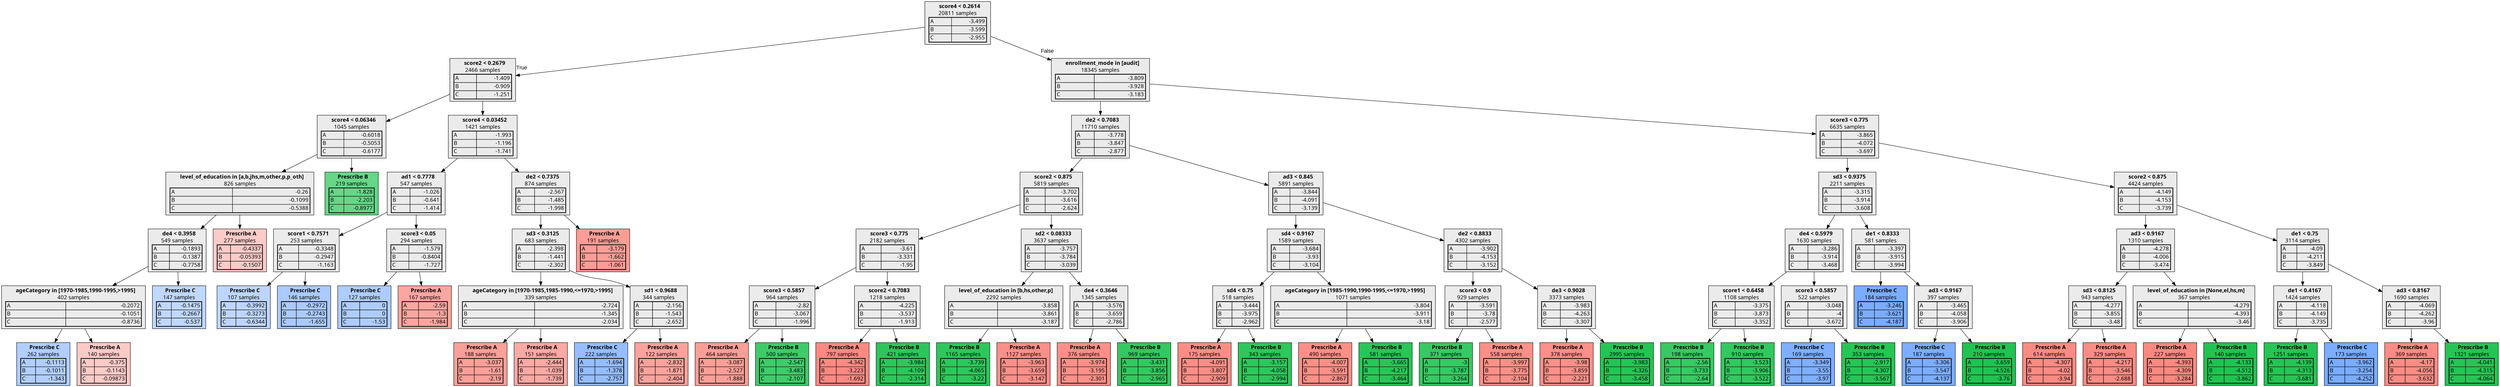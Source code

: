 digraph {
    1 [label=<  <TABLE BORDER="0" CELLPADDING="0">
      <TR>
    <TD>
      <B> score4 &lt; 0.2614</B>
    </TD>
  </TR>

    <TR>
      <TD>20811 samples</TD>
    </TR>
    <TR>
  <TD>
    <TABLE CELLSPACING="0">
      
        <TR >
    <TD ALIGN="LEFT">A</TD>
    <TD ALIGN="RIGHT">-3.499</TD>
  </TR>
  <TR class="highlighted">
    <TD ALIGN="LEFT">B</TD>
    <TD ALIGN="RIGHT">-3.599</TD>
  </TR>
  <TR >
    <TD ALIGN="LEFT">C</TD>
    <TD ALIGN="RIGHT">-2.955</TD>
  </TR>

    </TABLE>
  </TD>
</TR>

  </TABLE>
>,fillcolor="#EBEBEB",shape=box,fontname="bold arial",style="filled"];
    1 -> 2 [labeldistance=2.5, labelangle=45, headlabel="True",fontname="arial"];
    1 -> 29 [labeldistance=2.5, labelangle=-45, headlabel="False",fontname="arial"];
    2 [label=<  <TABLE BORDER="0" CELLPADDING="0">
      <TR>
    <TD>
      <B> score2 &lt; 0.2679</B>
    </TD>
  </TR>

    <TR>
      <TD>2466 samples</TD>
    </TR>
    <TR>
  <TD>
    <TABLE CELLSPACING="0">
      
        <TR class="highlighted">
    <TD ALIGN="LEFT">A</TD>
    <TD ALIGN="RIGHT">-1.409</TD>
  </TR>
  <TR >
    <TD ALIGN="LEFT">B</TD>
    <TD ALIGN="RIGHT">-0.909</TD>
  </TR>
  <TR >
    <TD ALIGN="LEFT">C</TD>
    <TD ALIGN="RIGHT">-1.251</TD>
  </TR>

    </TABLE>
  </TD>
</TR>

  </TABLE>
>,fillcolor="#EBEBEB",shape=box,fontname="bold arial",style="filled"];
    2 -> 3;
    2 -> 12;
    3 [label=<  <TABLE BORDER="0" CELLPADDING="0">
      <TR>
    <TD>
      <B> score4 &lt; 0.06346</B>
    </TD>
  </TR>

    <TR>
      <TD>1045 samples</TD>
    </TR>
    <TR>
  <TD>
    <TABLE CELLSPACING="0">
      
        <TR >
    <TD ALIGN="LEFT">A</TD>
    <TD ALIGN="RIGHT">-0.6018</TD>
  </TR>
  <TR >
    <TD ALIGN="LEFT">B</TD>
    <TD ALIGN="RIGHT">-0.5053</TD>
  </TR>
  <TR class="highlighted">
    <TD ALIGN="LEFT">C</TD>
    <TD ALIGN="RIGHT">-0.6177</TD>
  </TR>

    </TABLE>
  </TD>
</TR>

  </TABLE>
>,fillcolor="#EBEBEB",shape=box,fontname="bold arial",style="filled"];
    3 -> 4;
    3 -> 11;
    4 [label=<  <TABLE BORDER="0" CELLPADDING="0">
      <TR>
    <TD>
      <B> level_of_education in [a,b,jhs,m,other,p,p_oth]</B>
    </TD>
  </TR>

    <TR>
      <TD>826 samples</TD>
    </TR>
    <TR>
  <TD>
    <TABLE CELLSPACING="0">
      
        <TR >
    <TD ALIGN="LEFT">A</TD>
    <TD ALIGN="RIGHT">-0.26</TD>
  </TR>
  <TR >
    <TD ALIGN="LEFT">B</TD>
    <TD ALIGN="RIGHT">-0.1099</TD>
  </TR>
  <TR class="highlighted">
    <TD ALIGN="LEFT">C</TD>
    <TD ALIGN="RIGHT">-0.5388</TD>
  </TR>

    </TABLE>
  </TD>
</TR>

  </TABLE>
>,fillcolor="#EBEBEB",shape=box,fontname="bold arial",style="filled"];
    4 -> 5;
    4 -> 10;
    5 [label=<  <TABLE BORDER="0" CELLPADDING="0">
      <TR>
    <TD>
      <B> de4 &lt; 0.3958</B>
    </TD>
  </TR>

    <TR>
      <TD>549 samples</TD>
    </TR>
    <TR>
  <TD>
    <TABLE CELLSPACING="0">
      
        <TR >
    <TD ALIGN="LEFT">A</TD>
    <TD ALIGN="RIGHT">-0.1893</TD>
  </TR>
  <TR >
    <TD ALIGN="LEFT">B</TD>
    <TD ALIGN="RIGHT">-0.1387</TD>
  </TR>
  <TR class="highlighted">
    <TD ALIGN="LEFT">C</TD>
    <TD ALIGN="RIGHT">-0.7758</TD>
  </TR>

    </TABLE>
  </TD>
</TR>

  </TABLE>
>,fillcolor="#EBEBEB",shape=box,fontname="bold arial",style="filled"];
    5 -> 6;
    5 -> 9;
    6 [label=<  <TABLE BORDER="0" CELLPADDING="0">
      <TR>
    <TD>
      <B> ageCategory in [1970-1985,1990-1995,&gt;1995]</B>
    </TD>
  </TR>

    <TR>
      <TD>402 samples</TD>
    </TR>
    <TR>
  <TD>
    <TABLE CELLSPACING="0">
      
        <TR >
    <TD ALIGN="LEFT">A</TD>
    <TD ALIGN="RIGHT">-0.2072</TD>
  </TR>
  <TR >
    <TD ALIGN="LEFT">B</TD>
    <TD ALIGN="RIGHT">-0.1051</TD>
  </TR>
  <TR class="highlighted">
    <TD ALIGN="LEFT">C</TD>
    <TD ALIGN="RIGHT">-0.8736</TD>
  </TR>

    </TABLE>
  </TD>
</TR>

  </TABLE>
>,fillcolor="#EBEBEB",shape=box,fontname="bold arial",style="filled"];
    6 -> 7;
    6 -> 8;
    7 [label=<  <TABLE BORDER="0" CELLPADDING="0">
      <TR>
    <TD>
      <B>Prescribe C</B>
    </TD>
  </TR>

    <TR>
      <TD>262 samples</TD>
    </TR>
    <TR>
  <TD>
    <TABLE CELLSPACING="0">
      
        <TR >
    <TD ALIGN="LEFT">A</TD>
    <TD ALIGN="RIGHT">-0.1113</TD>
  </TR>
  <TR >
    <TD ALIGN="LEFT">B</TD>
    <TD ALIGN="RIGHT">-0.1011</TD>
  </TR>
  <TR class="highlighted">
    <TD ALIGN="LEFT">C</TD>
    <TD ALIGN="RIGHT">-1.343</TD>
  </TR>

    </TABLE>
  </TD>
</TR>

  </TABLE>
>,fillcolor="#619CFF7d",shape=box,fontname="bold arial",style="filled",color=black];
    8 [label=<  <TABLE BORDER="0" CELLPADDING="0">
      <TR>
    <TD>
      <B>Prescribe A</B>
    </TD>
  </TR>

    <TR>
      <TD>140 samples</TD>
    </TR>
    <TR>
  <TD>
    <TABLE CELLSPACING="0">
      
        <TR class="highlighted">
    <TD ALIGN="LEFT">A</TD>
    <TD ALIGN="RIGHT">-0.375</TD>
  </TR>
  <TR >
    <TD ALIGN="LEFT">B</TD>
    <TD ALIGN="RIGHT">-0.1143</TD>
  </TR>
  <TR >
    <TD ALIGN="LEFT">C</TD>
    <TD ALIGN="RIGHT">-0.09873</TD>
  </TR>

    </TABLE>
  </TD>
</TR>

  </TABLE>
>,fillcolor="#F8766D60",shape=box,fontname="bold arial",style="filled",color=black];
    9 [label=<  <TABLE BORDER="0" CELLPADDING="0">
      <TR>
    <TD>
      <B>Prescribe C</B>
    </TD>
  </TR>

    <TR>
      <TD>147 samples</TD>
    </TR>
    <TR>
  <TD>
    <TABLE CELLSPACING="0">
      
        <TR >
    <TD ALIGN="LEFT">A</TD>
    <TD ALIGN="RIGHT">-0.1475</TD>
  </TR>
  <TR >
    <TD ALIGN="LEFT">B</TD>
    <TD ALIGN="RIGHT">-0.2667</TD>
  </TR>
  <TR class="highlighted">
    <TD ALIGN="LEFT">C</TD>
    <TD ALIGN="RIGHT">-0.537</TD>
  </TR>

    </TABLE>
  </TD>
</TR>

  </TABLE>
>,fillcolor="#619CFF65",shape=box,fontname="bold arial",style="filled",color=black];
    10 [label=<  <TABLE BORDER="0" CELLPADDING="0">
      <TR>
    <TD>
      <B>Prescribe A</B>
    </TD>
  </TR>

    <TR>
      <TD>277 samples</TD>
    </TR>
    <TR>
  <TD>
    <TABLE CELLSPACING="0">
      
        <TR class="highlighted">
    <TD ALIGN="LEFT">A</TD>
    <TD ALIGN="RIGHT">-0.4337</TD>
  </TR>
  <TR >
    <TD ALIGN="LEFT">B</TD>
    <TD ALIGN="RIGHT">-0.05393</TD>
  </TR>
  <TR >
    <TD ALIGN="LEFT">C</TD>
    <TD ALIGN="RIGHT">-0.1507</TD>
  </TR>

    </TABLE>
  </TD>
</TR>

  </TABLE>
>,fillcolor="#F8766D61",shape=box,fontname="bold arial",style="filled",color=black];
    11 [label=<  <TABLE BORDER="0" CELLPADDING="0">
      <TR>
    <TD>
      <B>Prescribe B</B>
    </TD>
  </TR>

    <TR>
      <TD>219 samples</TD>
    </TR>
    <TR>
  <TD>
    <TABLE CELLSPACING="0">
      
        <TR >
    <TD ALIGN="LEFT">A</TD>
    <TD ALIGN="RIGHT">-1.828</TD>
  </TR>
  <TR class="highlighted">
    <TD ALIGN="LEFT">B</TD>
    <TD ALIGN="RIGHT">-2.203</TD>
  </TR>
  <TR >
    <TD ALIGN="LEFT">C</TD>
    <TD ALIGN="RIGHT">-0.8977</TD>
  </TR>

    </TABLE>
  </TD>
</TR>

  </TABLE>
>,fillcolor="#00BA3898",shape=box,fontname="bold arial",style="filled",color=black];
    12 [label=<  <TABLE BORDER="0" CELLPADDING="0">
      <TR>
    <TD>
      <B> score4 &lt; 0.03452</B>
    </TD>
  </TR>

    <TR>
      <TD>1421 samples</TD>
    </TR>
    <TR>
  <TD>
    <TABLE CELLSPACING="0">
      
        <TR class="highlighted">
    <TD ALIGN="LEFT">A</TD>
    <TD ALIGN="RIGHT">-1.993</TD>
  </TR>
  <TR >
    <TD ALIGN="LEFT">B</TD>
    <TD ALIGN="RIGHT">-1.196</TD>
  </TR>
  <TR >
    <TD ALIGN="LEFT">C</TD>
    <TD ALIGN="RIGHT">-1.741</TD>
  </TR>

    </TABLE>
  </TD>
</TR>

  </TABLE>
>,fillcolor="#EBEBEB",shape=box,fontname="bold arial",style="filled"];
    12 -> 13;
    12 -> 20;
    13 [label=<  <TABLE BORDER="0" CELLPADDING="0">
      <TR>
    <TD>
      <B> ad1 &lt; 0.7778</B>
    </TD>
  </TR>

    <TR>
      <TD>547 samples</TD>
    </TR>
    <TR>
  <TD>
    <TABLE CELLSPACING="0">
      
        <TR >
    <TD ALIGN="LEFT">A</TD>
    <TD ALIGN="RIGHT">-1.026</TD>
  </TR>
  <TR >
    <TD ALIGN="LEFT">B</TD>
    <TD ALIGN="RIGHT">-0.641</TD>
  </TR>
  <TR class="highlighted">
    <TD ALIGN="LEFT">C</TD>
    <TD ALIGN="RIGHT">-1.414</TD>
  </TR>

    </TABLE>
  </TD>
</TR>

  </TABLE>
>,fillcolor="#EBEBEB",shape=box,fontname="bold arial",style="filled"];
    13 -> 14;
    13 -> 17;
    14 [label=<  <TABLE BORDER="0" CELLPADDING="0">
      <TR>
    <TD>
      <B> score1 &lt; 0.7571</B>
    </TD>
  </TR>

    <TR>
      <TD>253 samples</TD>
    </TR>
    <TR>
  <TD>
    <TABLE CELLSPACING="0">
      
        <TR >
    <TD ALIGN="LEFT">A</TD>
    <TD ALIGN="RIGHT">-0.3348</TD>
  </TR>
  <TR >
    <TD ALIGN="LEFT">B</TD>
    <TD ALIGN="RIGHT">-0.2947</TD>
  </TR>
  <TR class="highlighted">
    <TD ALIGN="LEFT">C</TD>
    <TD ALIGN="RIGHT">-1.163</TD>
  </TR>

    </TABLE>
  </TD>
</TR>

  </TABLE>
>,fillcolor="#EBEBEB",shape=box,fontname="bold arial",style="filled"];
    14 -> 15;
    14 -> 16;
    15 [label=<  <TABLE BORDER="0" CELLPADDING="0">
      <TR>
    <TD>
      <B>Prescribe C</B>
    </TD>
  </TR>

    <TR>
      <TD>107 samples</TD>
    </TR>
    <TR>
  <TD>
    <TABLE CELLSPACING="0">
      
        <TR >
    <TD ALIGN="LEFT">A</TD>
    <TD ALIGN="RIGHT">-0.3992</TD>
  </TR>
  <TR >
    <TD ALIGN="LEFT">B</TD>
    <TD ALIGN="RIGHT">-0.3273</TD>
  </TR>
  <TR class="highlighted">
    <TD ALIGN="LEFT">C</TD>
    <TD ALIGN="RIGHT">-0.6344</TD>
  </TR>

    </TABLE>
  </TD>
</TR>

  </TABLE>
>,fillcolor="#619CFF68",shape=box,fontname="bold arial",style="filled",color=black];
    16 [label=<  <TABLE BORDER="0" CELLPADDING="0">
      <TR>
    <TD>
      <B>Prescribe C</B>
    </TD>
  </TR>

    <TR>
      <TD>146 samples</TD>
    </TR>
    <TR>
  <TD>
    <TABLE CELLSPACING="0">
      
        <TR >
    <TD ALIGN="LEFT">A</TD>
    <TD ALIGN="RIGHT">-0.2972</TD>
  </TR>
  <TR >
    <TD ALIGN="LEFT">B</TD>
    <TD ALIGN="RIGHT">-0.2743</TD>
  </TR>
  <TR class="highlighted">
    <TD ALIGN="LEFT">C</TD>
    <TD ALIGN="RIGHT">-1.655</TD>
  </TR>

    </TABLE>
  </TD>
</TR>

  </TABLE>
>,fillcolor="#619CFF87",shape=box,fontname="bold arial",style="filled",color=black];
    17 [label=<  <TABLE BORDER="0" CELLPADDING="0">
      <TR>
    <TD>
      <B> score3 &lt; 0.05</B>
    </TD>
  </TR>

    <TR>
      <TD>294 samples</TD>
    </TR>
    <TR>
  <TD>
    <TABLE CELLSPACING="0">
      
        <TR >
    <TD ALIGN="LEFT">A</TD>
    <TD ALIGN="RIGHT">-1.579</TD>
  </TR>
  <TR >
    <TD ALIGN="LEFT">B</TD>
    <TD ALIGN="RIGHT">-0.8404</TD>
  </TR>
  <TR class="highlighted">
    <TD ALIGN="LEFT">C</TD>
    <TD ALIGN="RIGHT">-1.727</TD>
  </TR>

    </TABLE>
  </TD>
</TR>

  </TABLE>
>,fillcolor="#EBEBEB",shape=box,fontname="bold arial",style="filled"];
    17 -> 18;
    17 -> 19;
    18 [label=<  <TABLE BORDER="0" CELLPADDING="0">
      <TR>
    <TD>
      <B>Prescribe C</B>
    </TD>
  </TR>

    <TR>
      <TD>127 samples</TD>
    </TR>
    <TR>
  <TD>
    <TABLE CELLSPACING="0">
      
        <TR >
    <TD ALIGN="LEFT">A</TD>
    <TD ALIGN="RIGHT">0</TD>
  </TR>
  <TR >
    <TD ALIGN="LEFT">B</TD>
    <TD ALIGN="RIGHT">0</TD>
  </TR>
  <TR class="highlighted">
    <TD ALIGN="LEFT">C</TD>
    <TD ALIGN="RIGHT">-1.53</TD>
  </TR>

    </TABLE>
  </TD>
</TR>

  </TABLE>
>,fillcolor="#619CFF83",shape=box,fontname="bold arial",style="filled",color=black];
    19 [label=<  <TABLE BORDER="0" CELLPADDING="0">
      <TR>
    <TD>
      <B>Prescribe A</B>
    </TD>
  </TR>

    <TR>
      <TD>167 samples</TD>
    </TR>
    <TR>
  <TD>
    <TABLE CELLSPACING="0">
      
        <TR class="highlighted">
    <TD ALIGN="LEFT">A</TD>
    <TD ALIGN="RIGHT">-2.59</TD>
  </TR>
  <TR >
    <TD ALIGN="LEFT">B</TD>
    <TD ALIGN="RIGHT">-1.3</TD>
  </TR>
  <TR >
    <TD ALIGN="LEFT">C</TD>
    <TD ALIGN="RIGHT">-1.984</TD>
  </TR>

    </TABLE>
  </TD>
</TR>

  </TABLE>
>,fillcolor="#F8766Da4",shape=box,fontname="bold arial",style="filled",color=black];
    20 [label=<  <TABLE BORDER="0" CELLPADDING="0">
      <TR>
    <TD>
      <B> de2 &lt; 0.7375</B>
    </TD>
  </TR>

    <TR>
      <TD>874 samples</TD>
    </TR>
    <TR>
  <TD>
    <TABLE CELLSPACING="0">
      
        <TR class="highlighted">
    <TD ALIGN="LEFT">A</TD>
    <TD ALIGN="RIGHT">-2.567</TD>
  </TR>
  <TR >
    <TD ALIGN="LEFT">B</TD>
    <TD ALIGN="RIGHT">-1.485</TD>
  </TR>
  <TR >
    <TD ALIGN="LEFT">C</TD>
    <TD ALIGN="RIGHT">-1.998</TD>
  </TR>

    </TABLE>
  </TD>
</TR>

  </TABLE>
>,fillcolor="#EBEBEB",shape=box,fontname="bold arial",style="filled"];
    20 -> 21;
    20 -> 28;
    21 [label=<  <TABLE BORDER="0" CELLPADDING="0">
      <TR>
    <TD>
      <B> sd3 &lt; 0.3125</B>
    </TD>
  </TR>

    <TR>
      <TD>683 samples</TD>
    </TR>
    <TR>
  <TD>
    <TABLE CELLSPACING="0">
      
        <TR class="highlighted">
    <TD ALIGN="LEFT">A</TD>
    <TD ALIGN="RIGHT">-2.398</TD>
  </TR>
  <TR >
    <TD ALIGN="LEFT">B</TD>
    <TD ALIGN="RIGHT">-1.441</TD>
  </TR>
  <TR >
    <TD ALIGN="LEFT">C</TD>
    <TD ALIGN="RIGHT">-2.302</TD>
  </TR>

    </TABLE>
  </TD>
</TR>

  </TABLE>
>,fillcolor="#EBEBEB",shape=box,fontname="bold arial",style="filled"];
    21 -> 22;
    21 -> 25;
    22 [label=<  <TABLE BORDER="0" CELLPADDING="0">
      <TR>
    <TD>
      <B> ageCategory in [1970-1985,1985-1990,&lt;=1970,&gt;1995]</B>
    </TD>
  </TR>

    <TR>
      <TD>339 samples</TD>
    </TR>
    <TR>
  <TD>
    <TABLE CELLSPACING="0">
      
        <TR class="highlighted">
    <TD ALIGN="LEFT">A</TD>
    <TD ALIGN="RIGHT">-2.724</TD>
  </TR>
  <TR >
    <TD ALIGN="LEFT">B</TD>
    <TD ALIGN="RIGHT">-1.345</TD>
  </TR>
  <TR >
    <TD ALIGN="LEFT">C</TD>
    <TD ALIGN="RIGHT">-2.034</TD>
  </TR>

    </TABLE>
  </TD>
</TR>

  </TABLE>
>,fillcolor="#EBEBEB",shape=box,fontname="bold arial",style="filled"];
    22 -> 23;
    22 -> 24;
    23 [label=<  <TABLE BORDER="0" CELLPADDING="0">
      <TR>
    <TD>
      <B>Prescribe A</B>
    </TD>
  </TR>

    <TR>
      <TD>188 samples</TD>
    </TR>
    <TR>
  <TD>
    <TABLE CELLSPACING="0">
      
        <TR class="highlighted">
    <TD ALIGN="LEFT">A</TD>
    <TD ALIGN="RIGHT">-3.037</TD>
  </TR>
  <TR >
    <TD ALIGN="LEFT">B</TD>
    <TD ALIGN="RIGHT">-1.61</TD>
  </TR>
  <TR >
    <TD ALIGN="LEFT">C</TD>
    <TD ALIGN="RIGHT">-2.19</TD>
  </TR>

    </TABLE>
  </TD>
</TR>

  </TABLE>
>,fillcolor="#F8766Db1",shape=box,fontname="bold arial",style="filled",color=black];
    24 [label=<  <TABLE BORDER="0" CELLPADDING="0">
      <TR>
    <TD>
      <B>Prescribe A</B>
    </TD>
  </TR>

    <TR>
      <TD>151 samples</TD>
    </TR>
    <TR>
  <TD>
    <TABLE CELLSPACING="0">
      
        <TR class="highlighted">
    <TD ALIGN="LEFT">A</TD>
    <TD ALIGN="RIGHT">-2.444</TD>
  </TR>
  <TR >
    <TD ALIGN="LEFT">B</TD>
    <TD ALIGN="RIGHT">-1.039</TD>
  </TR>
  <TR >
    <TD ALIGN="LEFT">C</TD>
    <TD ALIGN="RIGHT">-1.739</TD>
  </TR>

    </TABLE>
  </TD>
</TR>

  </TABLE>
>,fillcolor="#F8766D9f",shape=box,fontname="bold arial",style="filled",color=black];
    25 [label=<  <TABLE BORDER="0" CELLPADDING="0">
      <TR>
    <TD>
      <B> sd1 &lt; 0.9688</B>
    </TD>
  </TR>

    <TR>
      <TD>344 samples</TD>
    </TR>
    <TR>
  <TD>
    <TABLE CELLSPACING="0">
      
        <TR >
    <TD ALIGN="LEFT">A</TD>
    <TD ALIGN="RIGHT">-2.156</TD>
  </TR>
  <TR >
    <TD ALIGN="LEFT">B</TD>
    <TD ALIGN="RIGHT">-1.543</TD>
  </TR>
  <TR class="highlighted">
    <TD ALIGN="LEFT">C</TD>
    <TD ALIGN="RIGHT">-2.652</TD>
  </TR>

    </TABLE>
  </TD>
</TR>

  </TABLE>
>,fillcolor="#EBEBEB",shape=box,fontname="bold arial",style="filled"];
    25 -> 26;
    25 -> 27;
    26 [label=<  <TABLE BORDER="0" CELLPADDING="0">
      <TR>
    <TD>
      <B>Prescribe C</B>
    </TD>
  </TR>

    <TR>
      <TD>222 samples</TD>
    </TR>
    <TR>
  <TD>
    <TABLE CELLSPACING="0">
      
        <TR >
    <TD ALIGN="LEFT">A</TD>
    <TD ALIGN="RIGHT">-1.694</TD>
  </TR>
  <TR >
    <TD ALIGN="LEFT">B</TD>
    <TD ALIGN="RIGHT">-1.378</TD>
  </TR>
  <TR class="highlighted">
    <TD ALIGN="LEFT">C</TD>
    <TD ALIGN="RIGHT">-2.757</TD>
  </TR>

    </TABLE>
  </TD>
</TR>

  </TABLE>
>,fillcolor="#619CFFa9",shape=box,fontname="bold arial",style="filled",color=black];
    27 [label=<  <TABLE BORDER="0" CELLPADDING="0">
      <TR>
    <TD>
      <B>Prescribe A</B>
    </TD>
  </TR>

    <TR>
      <TD>122 samples</TD>
    </TR>
    <TR>
  <TD>
    <TABLE CELLSPACING="0">
      
        <TR class="highlighted">
    <TD ALIGN="LEFT">A</TD>
    <TD ALIGN="RIGHT">-2.832</TD>
  </TR>
  <TR >
    <TD ALIGN="LEFT">B</TD>
    <TD ALIGN="RIGHT">-1.871</TD>
  </TR>
  <TR >
    <TD ALIGN="LEFT">C</TD>
    <TD ALIGN="RIGHT">-2.404</TD>
  </TR>

    </TABLE>
  </TD>
</TR>

  </TABLE>
>,fillcolor="#F8766Dab",shape=box,fontname="bold arial",style="filled",color=black];
    28 [label=<  <TABLE BORDER="0" CELLPADDING="0">
      <TR>
    <TD>
      <B>Prescribe A</B>
    </TD>
  </TR>

    <TR>
      <TD>191 samples</TD>
    </TR>
    <TR>
  <TD>
    <TABLE CELLSPACING="0">
      
        <TR class="highlighted">
    <TD ALIGN="LEFT">A</TD>
    <TD ALIGN="RIGHT">-3.179</TD>
  </TR>
  <TR >
    <TD ALIGN="LEFT">B</TD>
    <TD ALIGN="RIGHT">-1.662</TD>
  </TR>
  <TR >
    <TD ALIGN="LEFT">C</TD>
    <TD ALIGN="RIGHT">-1.061</TD>
  </TR>

    </TABLE>
  </TD>
</TR>

  </TABLE>
>,fillcolor="#F8766Db6",shape=box,fontname="bold arial",style="filled",color=black];
    29 [label=<  <TABLE BORDER="0" CELLPADDING="0">
      <TR>
    <TD>
      <B> enrollment_mode in [audit]</B>
    </TD>
  </TR>

    <TR>
      <TD>18345 samples</TD>
    </TR>
    <TR>
  <TD>
    <TABLE CELLSPACING="0">
      
        <TR >
    <TD ALIGN="LEFT">A</TD>
    <TD ALIGN="RIGHT">-3.809</TD>
  </TR>
  <TR class="highlighted">
    <TD ALIGN="LEFT">B</TD>
    <TD ALIGN="RIGHT">-3.928</TD>
  </TR>
  <TR >
    <TD ALIGN="LEFT">C</TD>
    <TD ALIGN="RIGHT">-3.183</TD>
  </TR>

    </TABLE>
  </TD>
</TR>

  </TABLE>
>,fillcolor="#EBEBEB",shape=box,fontname="bold arial",style="filled"];
    29 -> 30;
    29 -> 61;
    30 [label=<  <TABLE BORDER="0" CELLPADDING="0">
      <TR>
    <TD>
      <B> de2 &lt; 0.7083</B>
    </TD>
  </TR>

    <TR>
      <TD>11710 samples</TD>
    </TR>
    <TR>
  <TD>
    <TABLE CELLSPACING="0">
      
        <TR >
    <TD ALIGN="LEFT">A</TD>
    <TD ALIGN="RIGHT">-3.778</TD>
  </TR>
  <TR class="highlighted">
    <TD ALIGN="LEFT">B</TD>
    <TD ALIGN="RIGHT">-3.847</TD>
  </TR>
  <TR >
    <TD ALIGN="LEFT">C</TD>
    <TD ALIGN="RIGHT">-2.877</TD>
  </TR>

    </TABLE>
  </TD>
</TR>

  </TABLE>
>,fillcolor="#EBEBEB",shape=box,fontname="bold arial",style="filled"];
    30 -> 31;
    30 -> 46;
    31 [label=<  <TABLE BORDER="0" CELLPADDING="0">
      <TR>
    <TD>
      <B> score2 &lt; 0.875</B>
    </TD>
  </TR>

    <TR>
      <TD>5819 samples</TD>
    </TR>
    <TR>
  <TD>
    <TABLE CELLSPACING="0">
      
        <TR class="highlighted">
    <TD ALIGN="LEFT">A</TD>
    <TD ALIGN="RIGHT">-3.702</TD>
  </TR>
  <TR >
    <TD ALIGN="LEFT">B</TD>
    <TD ALIGN="RIGHT">-3.616</TD>
  </TR>
  <TR >
    <TD ALIGN="LEFT">C</TD>
    <TD ALIGN="RIGHT">-2.624</TD>
  </TR>

    </TABLE>
  </TD>
</TR>

  </TABLE>
>,fillcolor="#EBEBEB",shape=box,fontname="bold arial",style="filled"];
    31 -> 32;
    31 -> 39;
    32 [label=<  <TABLE BORDER="0" CELLPADDING="0">
      <TR>
    <TD>
      <B> score3 &lt; 0.775</B>
    </TD>
  </TR>

    <TR>
      <TD>2182 samples</TD>
    </TR>
    <TR>
  <TD>
    <TABLE CELLSPACING="0">
      
        <TR class="highlighted">
    <TD ALIGN="LEFT">A</TD>
    <TD ALIGN="RIGHT">-3.61</TD>
  </TR>
  <TR >
    <TD ALIGN="LEFT">B</TD>
    <TD ALIGN="RIGHT">-3.331</TD>
  </TR>
  <TR >
    <TD ALIGN="LEFT">C</TD>
    <TD ALIGN="RIGHT">-1.95</TD>
  </TR>

    </TABLE>
  </TD>
</TR>

  </TABLE>
>,fillcolor="#EBEBEB",shape=box,fontname="bold arial",style="filled"];
    32 -> 33;
    32 -> 36;
    33 [label=<  <TABLE BORDER="0" CELLPADDING="0">
      <TR>
    <TD>
      <B> score3 &lt; 0.5857</B>
    </TD>
  </TR>

    <TR>
      <TD>964 samples</TD>
    </TR>
    <TR>
  <TD>
    <TABLE CELLSPACING="0">
      
        <TR >
    <TD ALIGN="LEFT">A</TD>
    <TD ALIGN="RIGHT">-2.82</TD>
  </TR>
  <TR class="highlighted">
    <TD ALIGN="LEFT">B</TD>
    <TD ALIGN="RIGHT">-3.067</TD>
  </TR>
  <TR >
    <TD ALIGN="LEFT">C</TD>
    <TD ALIGN="RIGHT">-1.996</TD>
  </TR>

    </TABLE>
  </TD>
</TR>

  </TABLE>
>,fillcolor="#EBEBEB",shape=box,fontname="bold arial",style="filled"];
    33 -> 34;
    33 -> 35;
    34 [label=<  <TABLE BORDER="0" CELLPADDING="0">
      <TR>
    <TD>
      <B>Prescribe A</B>
    </TD>
  </TR>

    <TR>
      <TD>464 samples</TD>
    </TR>
    <TR>
  <TD>
    <TABLE CELLSPACING="0">
      
        <TR class="highlighted">
    <TD ALIGN="LEFT">A</TD>
    <TD ALIGN="RIGHT">-3.087</TD>
  </TR>
  <TR >
    <TD ALIGN="LEFT">B</TD>
    <TD ALIGN="RIGHT">-2.527</TD>
  </TR>
  <TR >
    <TD ALIGN="LEFT">C</TD>
    <TD ALIGN="RIGHT">-1.888</TD>
  </TR>

    </TABLE>
  </TD>
</TR>

  </TABLE>
>,fillcolor="#F8766Db3",shape=box,fontname="bold arial",style="filled",color=black];
    35 [label=<  <TABLE BORDER="0" CELLPADDING="0">
      <TR>
    <TD>
      <B>Prescribe B</B>
    </TD>
  </TR>

    <TR>
      <TD>500 samples</TD>
    </TR>
    <TR>
  <TD>
    <TABLE CELLSPACING="0">
      
        <TR >
    <TD ALIGN="LEFT">A</TD>
    <TD ALIGN="RIGHT">-2.547</TD>
  </TR>
  <TR class="highlighted">
    <TD ALIGN="LEFT">B</TD>
    <TD ALIGN="RIGHT">-3.483</TD>
  </TR>
  <TR >
    <TD ALIGN="LEFT">C</TD>
    <TD ALIGN="RIGHT">-2.107</TD>
  </TR>

    </TABLE>
  </TD>
</TR>

  </TABLE>
>,fillcolor="#00BA38bf",shape=box,fontname="bold arial",style="filled",color=black];
    36 [label=<  <TABLE BORDER="0" CELLPADDING="0">
      <TR>
    <TD>
      <B> score2 &lt; 0.7083</B>
    </TD>
  </TR>

    <TR>
      <TD>1218 samples</TD>
    </TR>
    <TR>
  <TD>
    <TABLE CELLSPACING="0">
      
        <TR class="highlighted">
    <TD ALIGN="LEFT">A</TD>
    <TD ALIGN="RIGHT">-4.225</TD>
  </TR>
  <TR >
    <TD ALIGN="LEFT">B</TD>
    <TD ALIGN="RIGHT">-3.537</TD>
  </TR>
  <TR >
    <TD ALIGN="LEFT">C</TD>
    <TD ALIGN="RIGHT">-1.913</TD>
  </TR>

    </TABLE>
  </TD>
</TR>

  </TABLE>
>,fillcolor="#EBEBEB",shape=box,fontname="bold arial",style="filled"];
    36 -> 37;
    36 -> 38;
    37 [label=<  <TABLE BORDER="0" CELLPADDING="0">
      <TR>
    <TD>
      <B>Prescribe A</B>
    </TD>
  </TR>

    <TR>
      <TD>797 samples</TD>
    </TR>
    <TR>
  <TD>
    <TABLE CELLSPACING="0">
      
        <TR class="highlighted">
    <TD ALIGN="LEFT">A</TD>
    <TD ALIGN="RIGHT">-4.342</TD>
  </TR>
  <TR >
    <TD ALIGN="LEFT">B</TD>
    <TD ALIGN="RIGHT">-3.223</TD>
  </TR>
  <TR >
    <TD ALIGN="LEFT">C</TD>
    <TD ALIGN="RIGHT">-1.692</TD>
  </TR>

    </TABLE>
  </TD>
</TR>

  </TABLE>
>,fillcolor="#F8766Dd9",shape=box,fontname="bold arial",style="filled",color=black];
    38 [label=<  <TABLE BORDER="0" CELLPADDING="0">
      <TR>
    <TD>
      <B>Prescribe B</B>
    </TD>
  </TR>

    <TR>
      <TD>421 samples</TD>
    </TR>
    <TR>
  <TD>
    <TABLE CELLSPACING="0">
      
        <TR >
    <TD ALIGN="LEFT">A</TD>
    <TD ALIGN="RIGHT">-3.984</TD>
  </TR>
  <TR class="highlighted">
    <TD ALIGN="LEFT">B</TD>
    <TD ALIGN="RIGHT">-4.109</TD>
  </TR>
  <TR >
    <TD ALIGN="LEFT">C</TD>
    <TD ALIGN="RIGHT">-2.314</TD>
  </TR>

    </TABLE>
  </TD>
</TR>

  </TABLE>
>,fillcolor="#00BA38d2",shape=box,fontname="bold arial",style="filled",color=black];
    39 [label=<  <TABLE BORDER="0" CELLPADDING="0">
      <TR>
    <TD>
      <B> sd2 &lt; 0.08333</B>
    </TD>
  </TR>

    <TR>
      <TD>3637 samples</TD>
    </TR>
    <TR>
  <TD>
    <TABLE CELLSPACING="0">
      
        <TR >
    <TD ALIGN="LEFT">A</TD>
    <TD ALIGN="RIGHT">-3.757</TD>
  </TR>
  <TR class="highlighted">
    <TD ALIGN="LEFT">B</TD>
    <TD ALIGN="RIGHT">-3.784</TD>
  </TR>
  <TR >
    <TD ALIGN="LEFT">C</TD>
    <TD ALIGN="RIGHT">-3.039</TD>
  </TR>

    </TABLE>
  </TD>
</TR>

  </TABLE>
>,fillcolor="#EBEBEB",shape=box,fontname="bold arial",style="filled"];
    39 -> 40;
    39 -> 43;
    40 [label=<  <TABLE BORDER="0" CELLPADDING="0">
      <TR>
    <TD>
      <B> level_of_education in [b,hs,other,p]</B>
    </TD>
  </TR>

    <TR>
      <TD>2292 samples</TD>
    </TR>
    <TR>
  <TD>
    <TABLE CELLSPACING="0">
      
        <TR >
    <TD ALIGN="LEFT">A</TD>
    <TD ALIGN="RIGHT">-3.858</TD>
  </TR>
  <TR class="highlighted">
    <TD ALIGN="LEFT">B</TD>
    <TD ALIGN="RIGHT">-3.861</TD>
  </TR>
  <TR >
    <TD ALIGN="LEFT">C</TD>
    <TD ALIGN="RIGHT">-3.187</TD>
  </TR>

    </TABLE>
  </TD>
</TR>

  </TABLE>
>,fillcolor="#EBEBEB",shape=box,fontname="bold arial",style="filled"];
    40 -> 41;
    40 -> 42;
    41 [label=<  <TABLE BORDER="0" CELLPADDING="0">
      <TR>
    <TD>
      <B>Prescribe B</B>
    </TD>
  </TR>

    <TR>
      <TD>1165 samples</TD>
    </TR>
    <TR>
  <TD>
    <TABLE CELLSPACING="0">
      
        <TR >
    <TD ALIGN="LEFT">A</TD>
    <TD ALIGN="RIGHT">-3.739</TD>
  </TR>
  <TR class="highlighted">
    <TD ALIGN="LEFT">B</TD>
    <TD ALIGN="RIGHT">-4.065</TD>
  </TR>
  <TR >
    <TD ALIGN="LEFT">C</TD>
    <TD ALIGN="RIGHT">-3.22</TD>
  </TR>

    </TABLE>
  </TD>
</TR>

  </TABLE>
>,fillcolor="#00BA38d1",shape=box,fontname="bold arial",style="filled",color=black];
    42 [label=<  <TABLE BORDER="0" CELLPADDING="0">
      <TR>
    <TD>
      <B>Prescribe A</B>
    </TD>
  </TR>

    <TR>
      <TD>1127 samples</TD>
    </TR>
    <TR>
  <TD>
    <TABLE CELLSPACING="0">
      
        <TR class="highlighted">
    <TD ALIGN="LEFT">A</TD>
    <TD ALIGN="RIGHT">-3.963</TD>
  </TR>
  <TR >
    <TD ALIGN="LEFT">B</TD>
    <TD ALIGN="RIGHT">-3.659</TD>
  </TR>
  <TR >
    <TD ALIGN="LEFT">C</TD>
    <TD ALIGN="RIGHT">-3.147</TD>
  </TR>

    </TABLE>
  </TD>
</TR>

  </TABLE>
>,fillcolor="#F8766Dce",shape=box,fontname="bold arial",style="filled",color=black];
    43 [label=<  <TABLE BORDER="0" CELLPADDING="0">
      <TR>
    <TD>
      <B> de4 &lt; 0.3646</B>
    </TD>
  </TR>

    <TR>
      <TD>1345 samples</TD>
    </TR>
    <TR>
  <TD>
    <TABLE CELLSPACING="0">
      
        <TR >
    <TD ALIGN="LEFT">A</TD>
    <TD ALIGN="RIGHT">-3.576</TD>
  </TR>
  <TR class="highlighted">
    <TD ALIGN="LEFT">B</TD>
    <TD ALIGN="RIGHT">-3.659</TD>
  </TR>
  <TR >
    <TD ALIGN="LEFT">C</TD>
    <TD ALIGN="RIGHT">-2.786</TD>
  </TR>

    </TABLE>
  </TD>
</TR>

  </TABLE>
>,fillcolor="#EBEBEB",shape=box,fontname="bold arial",style="filled"];
    43 -> 44;
    43 -> 45;
    44 [label=<  <TABLE BORDER="0" CELLPADDING="0">
      <TR>
    <TD>
      <B>Prescribe A</B>
    </TD>
  </TR>

    <TR>
      <TD>376 samples</TD>
    </TR>
    <TR>
  <TD>
    <TABLE CELLSPACING="0">
      
        <TR class="highlighted">
    <TD ALIGN="LEFT">A</TD>
    <TD ALIGN="RIGHT">-3.974</TD>
  </TR>
  <TR >
    <TD ALIGN="LEFT">B</TD>
    <TD ALIGN="RIGHT">-3.195</TD>
  </TR>
  <TR >
    <TD ALIGN="LEFT">C</TD>
    <TD ALIGN="RIGHT">-2.301</TD>
  </TR>

    </TABLE>
  </TD>
</TR>

  </TABLE>
>,fillcolor="#F8766Dce",shape=box,fontname="bold arial",style="filled",color=black];
    45 [label=<  <TABLE BORDER="0" CELLPADDING="0">
      <TR>
    <TD>
      <B>Prescribe B</B>
    </TD>
  </TR>

    <TR>
      <TD>969 samples</TD>
    </TR>
    <TR>
  <TD>
    <TABLE CELLSPACING="0">
      
        <TR >
    <TD ALIGN="LEFT">A</TD>
    <TD ALIGN="RIGHT">-3.431</TD>
  </TR>
  <TR class="highlighted">
    <TD ALIGN="LEFT">B</TD>
    <TD ALIGN="RIGHT">-3.856</TD>
  </TR>
  <TR >
    <TD ALIGN="LEFT">C</TD>
    <TD ALIGN="RIGHT">-2.965</TD>
  </TR>

    </TABLE>
  </TD>
</TR>

  </TABLE>
>,fillcolor="#00BA38cb",shape=box,fontname="bold arial",style="filled",color=black];
    46 [label=<  <TABLE BORDER="0" CELLPADDING="0">
      <TR>
    <TD>
      <B> ad3 &lt; 0.845</B>
    </TD>
  </TR>

    <TR>
      <TD>5891 samples</TD>
    </TR>
    <TR>
  <TD>
    <TABLE CELLSPACING="0">
      
        <TR >
    <TD ALIGN="LEFT">A</TD>
    <TD ALIGN="RIGHT">-3.844</TD>
  </TR>
  <TR class="highlighted">
    <TD ALIGN="LEFT">B</TD>
    <TD ALIGN="RIGHT">-4.091</TD>
  </TR>
  <TR >
    <TD ALIGN="LEFT">C</TD>
    <TD ALIGN="RIGHT">-3.139</TD>
  </TR>

    </TABLE>
  </TD>
</TR>

  </TABLE>
>,fillcolor="#EBEBEB",shape=box,fontname="bold arial",style="filled"];
    46 -> 47;
    46 -> 54;
    47 [label=<  <TABLE BORDER="0" CELLPADDING="0">
      <TR>
    <TD>
      <B> sd4 &lt; 0.9167</B>
    </TD>
  </TR>

    <TR>
      <TD>1589 samples</TD>
    </TR>
    <TR>
  <TD>
    <TABLE CELLSPACING="0">
      
        <TR >
    <TD ALIGN="LEFT">A</TD>
    <TD ALIGN="RIGHT">-3.684</TD>
  </TR>
  <TR class="highlighted">
    <TD ALIGN="LEFT">B</TD>
    <TD ALIGN="RIGHT">-3.93</TD>
  </TR>
  <TR >
    <TD ALIGN="LEFT">C</TD>
    <TD ALIGN="RIGHT">-3.104</TD>
  </TR>

    </TABLE>
  </TD>
</TR>

  </TABLE>
>,fillcolor="#EBEBEB",shape=box,fontname="bold arial",style="filled"];
    47 -> 48;
    47 -> 51;
    48 [label=<  <TABLE BORDER="0" CELLPADDING="0">
      <TR>
    <TD>
      <B> sd4 &lt; 0.75</B>
    </TD>
  </TR>

    <TR>
      <TD>518 samples</TD>
    </TR>
    <TR>
  <TD>
    <TABLE CELLSPACING="0">
      
        <TR >
    <TD ALIGN="LEFT">A</TD>
    <TD ALIGN="RIGHT">-3.444</TD>
  </TR>
  <TR class="highlighted">
    <TD ALIGN="LEFT">B</TD>
    <TD ALIGN="RIGHT">-3.975</TD>
  </TR>
  <TR >
    <TD ALIGN="LEFT">C</TD>
    <TD ALIGN="RIGHT">-2.962</TD>
  </TR>

    </TABLE>
  </TD>
</TR>

  </TABLE>
>,fillcolor="#EBEBEB",shape=box,fontname="bold arial",style="filled"];
    48 -> 49;
    48 -> 50;
    49 [label=<  <TABLE BORDER="0" CELLPADDING="0">
      <TR>
    <TD>
      <B>Prescribe A</B>
    </TD>
  </TR>

    <TR>
      <TD>175 samples</TD>
    </TR>
    <TR>
  <TD>
    <TABLE CELLSPACING="0">
      
        <TR class="highlighted">
    <TD ALIGN="LEFT">A</TD>
    <TD ALIGN="RIGHT">-4.091</TD>
  </TR>
  <TR >
    <TD ALIGN="LEFT">B</TD>
    <TD ALIGN="RIGHT">-3.807</TD>
  </TR>
  <TR >
    <TD ALIGN="LEFT">C</TD>
    <TD ALIGN="RIGHT">-2.909</TD>
  </TR>

    </TABLE>
  </TD>
</TR>

  </TABLE>
>,fillcolor="#F8766Dd2",shape=box,fontname="bold arial",style="filled",color=black];
    50 [label=<  <TABLE BORDER="0" CELLPADDING="0">
      <TR>
    <TD>
      <B>Prescribe B</B>
    </TD>
  </TR>

    <TR>
      <TD>343 samples</TD>
    </TR>
    <TR>
  <TD>
    <TABLE CELLSPACING="0">
      
        <TR >
    <TD ALIGN="LEFT">A</TD>
    <TD ALIGN="RIGHT">-3.157</TD>
  </TR>
  <TR class="highlighted">
    <TD ALIGN="LEFT">B</TD>
    <TD ALIGN="RIGHT">-4.058</TD>
  </TR>
  <TR >
    <TD ALIGN="LEFT">C</TD>
    <TD ALIGN="RIGHT">-2.994</TD>
  </TR>

    </TABLE>
  </TD>
</TR>

  </TABLE>
>,fillcolor="#00BA38d1",shape=box,fontname="bold arial",style="filled",color=black];
    51 [label=<  <TABLE BORDER="0" CELLPADDING="0">
      <TR>
    <TD>
      <B> ageCategory in [1985-1990,1990-1995,&lt;=1970,&gt;1995]</B>
    </TD>
  </TR>

    <TR>
      <TD>1071 samples</TD>
    </TR>
    <TR>
  <TD>
    <TABLE CELLSPACING="0">
      
        <TR >
    <TD ALIGN="LEFT">A</TD>
    <TD ALIGN="RIGHT">-3.804</TD>
  </TR>
  <TR class="highlighted">
    <TD ALIGN="LEFT">B</TD>
    <TD ALIGN="RIGHT">-3.911</TD>
  </TR>
  <TR >
    <TD ALIGN="LEFT">C</TD>
    <TD ALIGN="RIGHT">-3.18</TD>
  </TR>

    </TABLE>
  </TD>
</TR>

  </TABLE>
>,fillcolor="#EBEBEB",shape=box,fontname="bold arial",style="filled"];
    51 -> 52;
    51 -> 53;
    52 [label=<  <TABLE BORDER="0" CELLPADDING="0">
      <TR>
    <TD>
      <B>Prescribe A</B>
    </TD>
  </TR>

    <TR>
      <TD>490 samples</TD>
    </TR>
    <TR>
  <TD>
    <TABLE CELLSPACING="0">
      
        <TR class="highlighted">
    <TD ALIGN="LEFT">A</TD>
    <TD ALIGN="RIGHT">-4.007</TD>
  </TR>
  <TR >
    <TD ALIGN="LEFT">B</TD>
    <TD ALIGN="RIGHT">-3.591</TD>
  </TR>
  <TR >
    <TD ALIGN="LEFT">C</TD>
    <TD ALIGN="RIGHT">-2.867</TD>
  </TR>

    </TABLE>
  </TD>
</TR>

  </TABLE>
>,fillcolor="#F8766Dcf",shape=box,fontname="bold arial",style="filled",color=black];
    53 [label=<  <TABLE BORDER="0" CELLPADDING="0">
      <TR>
    <TD>
      <B>Prescribe B</B>
    </TD>
  </TR>

    <TR>
      <TD>581 samples</TD>
    </TR>
    <TR>
  <TD>
    <TABLE CELLSPACING="0">
      
        <TR >
    <TD ALIGN="LEFT">A</TD>
    <TD ALIGN="RIGHT">-3.665</TD>
  </TR>
  <TR class="highlighted">
    <TD ALIGN="LEFT">B</TD>
    <TD ALIGN="RIGHT">-4.217</TD>
  </TR>
  <TR >
    <TD ALIGN="LEFT">C</TD>
    <TD ALIGN="RIGHT">-3.464</TD>
  </TR>

    </TABLE>
  </TD>
</TR>

  </TABLE>
>,fillcolor="#00BA38d6",shape=box,fontname="bold arial",style="filled",color=black];
    54 [label=<  <TABLE BORDER="0" CELLPADDING="0">
      <TR>
    <TD>
      <B> de2 &lt; 0.8833</B>
    </TD>
  </TR>

    <TR>
      <TD>4302 samples</TD>
    </TR>
    <TR>
  <TD>
    <TABLE CELLSPACING="0">
      
        <TR >
    <TD ALIGN="LEFT">A</TD>
    <TD ALIGN="RIGHT">-3.902</TD>
  </TR>
  <TR class="highlighted">
    <TD ALIGN="LEFT">B</TD>
    <TD ALIGN="RIGHT">-4.153</TD>
  </TR>
  <TR >
    <TD ALIGN="LEFT">C</TD>
    <TD ALIGN="RIGHT">-3.152</TD>
  </TR>

    </TABLE>
  </TD>
</TR>

  </TABLE>
>,fillcolor="#EBEBEB",shape=box,fontname="bold arial",style="filled"];
    54 -> 55;
    54 -> 58;
    55 [label=<  <TABLE BORDER="0" CELLPADDING="0">
      <TR>
    <TD>
      <B> score3 &lt; 0.9</B>
    </TD>
  </TR>

    <TR>
      <TD>929 samples</TD>
    </TR>
    <TR>
  <TD>
    <TABLE CELLSPACING="0">
      
        <TR >
    <TD ALIGN="LEFT">A</TD>
    <TD ALIGN="RIGHT">-3.591</TD>
  </TR>
  <TR class="highlighted">
    <TD ALIGN="LEFT">B</TD>
    <TD ALIGN="RIGHT">-3.78</TD>
  </TR>
  <TR >
    <TD ALIGN="LEFT">C</TD>
    <TD ALIGN="RIGHT">-2.577</TD>
  </TR>

    </TABLE>
  </TD>
</TR>

  </TABLE>
>,fillcolor="#EBEBEB",shape=box,fontname="bold arial",style="filled"];
    55 -> 56;
    55 -> 57;
    56 [label=<  <TABLE BORDER="0" CELLPADDING="0">
      <TR>
    <TD>
      <B>Prescribe B</B>
    </TD>
  </TR>

    <TR>
      <TD>371 samples</TD>
    </TR>
    <TR>
  <TD>
    <TABLE CELLSPACING="0">
      
        <TR >
    <TD ALIGN="LEFT">A</TD>
    <TD ALIGN="RIGHT">-3</TD>
  </TR>
  <TR class="highlighted">
    <TD ALIGN="LEFT">B</TD>
    <TD ALIGN="RIGHT">-3.787</TD>
  </TR>
  <TR >
    <TD ALIGN="LEFT">C</TD>
    <TD ALIGN="RIGHT">-3.264</TD>
  </TR>

    </TABLE>
  </TD>
</TR>

  </TABLE>
>,fillcolor="#00BA38c8",shape=box,fontname="bold arial",style="filled",color=black];
    57 [label=<  <TABLE BORDER="0" CELLPADDING="0">
      <TR>
    <TD>
      <B>Prescribe A</B>
    </TD>
  </TR>

    <TR>
      <TD>558 samples</TD>
    </TR>
    <TR>
  <TD>
    <TABLE CELLSPACING="0">
      
        <TR class="highlighted">
    <TD ALIGN="LEFT">A</TD>
    <TD ALIGN="RIGHT">-3.997</TD>
  </TR>
  <TR >
    <TD ALIGN="LEFT">B</TD>
    <TD ALIGN="RIGHT">-3.775</TD>
  </TR>
  <TR >
    <TD ALIGN="LEFT">C</TD>
    <TD ALIGN="RIGHT">-2.104</TD>
  </TR>

    </TABLE>
  </TD>
</TR>

  </TABLE>
>,fillcolor="#F8766Dcf",shape=box,fontname="bold arial",style="filled",color=black];
    58 [label=<  <TABLE BORDER="0" CELLPADDING="0">
      <TR>
    <TD>
      <B> de3 &lt; 0.9028</B>
    </TD>
  </TR>

    <TR>
      <TD>3373 samples</TD>
    </TR>
    <TR>
  <TD>
    <TABLE CELLSPACING="0">
      
        <TR >
    <TD ALIGN="LEFT">A</TD>
    <TD ALIGN="RIGHT">-3.983</TD>
  </TR>
  <TR class="highlighted">
    <TD ALIGN="LEFT">B</TD>
    <TD ALIGN="RIGHT">-4.263</TD>
  </TR>
  <TR >
    <TD ALIGN="LEFT">C</TD>
    <TD ALIGN="RIGHT">-3.307</TD>
  </TR>

    </TABLE>
  </TD>
</TR>

  </TABLE>
>,fillcolor="#EBEBEB",shape=box,fontname="bold arial",style="filled"];
    58 -> 59;
    58 -> 60;
    59 [label=<  <TABLE BORDER="0" CELLPADDING="0">
      <TR>
    <TD>
      <B>Prescribe A</B>
    </TD>
  </TR>

    <TR>
      <TD>378 samples</TD>
    </TR>
    <TR>
  <TD>
    <TABLE CELLSPACING="0">
      
        <TR class="highlighted">
    <TD ALIGN="LEFT">A</TD>
    <TD ALIGN="RIGHT">-3.98</TD>
  </TR>
  <TR >
    <TD ALIGN="LEFT">B</TD>
    <TD ALIGN="RIGHT">-3.859</TD>
  </TR>
  <TR >
    <TD ALIGN="LEFT">C</TD>
    <TD ALIGN="RIGHT">-2.221</TD>
  </TR>

    </TABLE>
  </TD>
</TR>

  </TABLE>
>,fillcolor="#F8766Dce",shape=box,fontname="bold arial",style="filled",color=black];
    60 [label=<  <TABLE BORDER="0" CELLPADDING="0">
      <TR>
    <TD>
      <B>Prescribe B</B>
    </TD>
  </TR>

    <TR>
      <TD>2995 samples</TD>
    </TR>
    <TR>
  <TD>
    <TABLE CELLSPACING="0">
      
        <TR >
    <TD ALIGN="LEFT">A</TD>
    <TD ALIGN="RIGHT">-3.983</TD>
  </TR>
  <TR class="highlighted">
    <TD ALIGN="LEFT">B</TD>
    <TD ALIGN="RIGHT">-4.326</TD>
  </TR>
  <TR >
    <TD ALIGN="LEFT">C</TD>
    <TD ALIGN="RIGHT">-3.458</TD>
  </TR>

    </TABLE>
  </TD>
</TR>

  </TABLE>
>,fillcolor="#00BA38d9",shape=box,fontname="bold arial",style="filled",color=black];
    61 [label=<  <TABLE BORDER="0" CELLPADDING="0">
      <TR>
    <TD>
      <B> score3 &lt; 0.775</B>
    </TD>
  </TR>

    <TR>
      <TD>6635 samples</TD>
    </TR>
    <TR>
  <TD>
    <TABLE CELLSPACING="0">
      
        <TR >
    <TD ALIGN="LEFT">A</TD>
    <TD ALIGN="RIGHT">-3.865</TD>
  </TR>
  <TR class="highlighted">
    <TD ALIGN="LEFT">B</TD>
    <TD ALIGN="RIGHT">-4.072</TD>
  </TR>
  <TR >
    <TD ALIGN="LEFT">C</TD>
    <TD ALIGN="RIGHT">-3.697</TD>
  </TR>

    </TABLE>
  </TD>
</TR>

  </TABLE>
>,fillcolor="#EBEBEB",shape=box,fontname="bold arial",style="filled"];
    61 -> 62;
    61 -> 75;
    62 [label=<  <TABLE BORDER="0" CELLPADDING="0">
      <TR>
    <TD>
      <B> sd3 &lt; 0.9375</B>
    </TD>
  </TR>

    <TR>
      <TD>2211 samples</TD>
    </TR>
    <TR>
  <TD>
    <TABLE CELLSPACING="0">
      
        <TR >
    <TD ALIGN="LEFT">A</TD>
    <TD ALIGN="RIGHT">-3.315</TD>
  </TR>
  <TR class="highlighted">
    <TD ALIGN="LEFT">B</TD>
    <TD ALIGN="RIGHT">-3.914</TD>
  </TR>
  <TR >
    <TD ALIGN="LEFT">C</TD>
    <TD ALIGN="RIGHT">-3.608</TD>
  </TR>

    </TABLE>
  </TD>
</TR>

  </TABLE>
>,fillcolor="#EBEBEB",shape=box,fontname="bold arial",style="filled"];
    62 -> 63;
    62 -> 70;
    63 [label=<  <TABLE BORDER="0" CELLPADDING="0">
      <TR>
    <TD>
      <B> de4 &lt; 0.5979</B>
    </TD>
  </TR>

    <TR>
      <TD>1630 samples</TD>
    </TR>
    <TR>
  <TD>
    <TABLE CELLSPACING="0">
      
        <TR >
    <TD ALIGN="LEFT">A</TD>
    <TD ALIGN="RIGHT">-3.286</TD>
  </TR>
  <TR class="highlighted">
    <TD ALIGN="LEFT">B</TD>
    <TD ALIGN="RIGHT">-3.914</TD>
  </TR>
  <TR >
    <TD ALIGN="LEFT">C</TD>
    <TD ALIGN="RIGHT">-3.468</TD>
  </TR>

    </TABLE>
  </TD>
</TR>

  </TABLE>
>,fillcolor="#EBEBEB",shape=box,fontname="bold arial",style="filled"];
    63 -> 64;
    63 -> 67;
    64 [label=<  <TABLE BORDER="0" CELLPADDING="0">
      <TR>
    <TD>
      <B> score1 &lt; 0.6458</B>
    </TD>
  </TR>

    <TR>
      <TD>1108 samples</TD>
    </TR>
    <TR>
  <TD>
    <TABLE CELLSPACING="0">
      
        <TR >
    <TD ALIGN="LEFT">A</TD>
    <TD ALIGN="RIGHT">-3.375</TD>
  </TR>
  <TR class="highlighted">
    <TD ALIGN="LEFT">B</TD>
    <TD ALIGN="RIGHT">-3.873</TD>
  </TR>
  <TR >
    <TD ALIGN="LEFT">C</TD>
    <TD ALIGN="RIGHT">-3.352</TD>
  </TR>

    </TABLE>
  </TD>
</TR>

  </TABLE>
>,fillcolor="#EBEBEB",shape=box,fontname="bold arial",style="filled"];
    64 -> 65;
    64 -> 66;
    65 [label=<  <TABLE BORDER="0" CELLPADDING="0">
      <TR>
    <TD>
      <B>Prescribe B</B>
    </TD>
  </TR>

    <TR>
      <TD>198 samples</TD>
    </TR>
    <TR>
  <TD>
    <TABLE CELLSPACING="0">
      
        <TR >
    <TD ALIGN="LEFT">A</TD>
    <TD ALIGN="RIGHT">-2.56</TD>
  </TR>
  <TR class="highlighted">
    <TD ALIGN="LEFT">B</TD>
    <TD ALIGN="RIGHT">-3.733</TD>
  </TR>
  <TR >
    <TD ALIGN="LEFT">C</TD>
    <TD ALIGN="RIGHT">-2.64</TD>
  </TR>

    </TABLE>
  </TD>
</TR>

  </TABLE>
>,fillcolor="#00BA38c7",shape=box,fontname="bold arial",style="filled",color=black];
    66 [label=<  <TABLE BORDER="0" CELLPADDING="0">
      <TR>
    <TD>
      <B>Prescribe B</B>
    </TD>
  </TR>

    <TR>
      <TD>910 samples</TD>
    </TR>
    <TR>
  <TD>
    <TABLE CELLSPACING="0">
      
        <TR >
    <TD ALIGN="LEFT">A</TD>
    <TD ALIGN="RIGHT">-3.523</TD>
  </TR>
  <TR class="highlighted">
    <TD ALIGN="LEFT">B</TD>
    <TD ALIGN="RIGHT">-3.906</TD>
  </TR>
  <TR >
    <TD ALIGN="LEFT">C</TD>
    <TD ALIGN="RIGHT">-3.522</TD>
  </TR>

    </TABLE>
  </TD>
</TR>

  </TABLE>
>,fillcolor="#00BA38cc",shape=box,fontname="bold arial",style="filled",color=black];
    67 [label=<  <TABLE BORDER="0" CELLPADDING="0">
      <TR>
    <TD>
      <B> score3 &lt; 0.5857</B>
    </TD>
  </TR>

    <TR>
      <TD>522 samples</TD>
    </TR>
    <TR>
  <TD>
    <TABLE CELLSPACING="0">
      
        <TR >
    <TD ALIGN="LEFT">A</TD>
    <TD ALIGN="RIGHT">-3.048</TD>
  </TR>
  <TR class="highlighted">
    <TD ALIGN="LEFT">B</TD>
    <TD ALIGN="RIGHT">-4</TD>
  </TR>
  <TR >
    <TD ALIGN="LEFT">C</TD>
    <TD ALIGN="RIGHT">-3.672</TD>
  </TR>

    </TABLE>
  </TD>
</TR>

  </TABLE>
>,fillcolor="#EBEBEB",shape=box,fontname="bold arial",style="filled"];
    67 -> 68;
    67 -> 69;
    68 [label=<  <TABLE BORDER="0" CELLPADDING="0">
      <TR>
    <TD>
      <B>Prescribe C</B>
    </TD>
  </TR>

    <TR>
      <TD>169 samples</TD>
    </TR>
    <TR>
  <TD>
    <TABLE CELLSPACING="0">
      
        <TR >
    <TD ALIGN="LEFT">A</TD>
    <TD ALIGN="RIGHT">-3.349</TD>
  </TR>
  <TR >
    <TD ALIGN="LEFT">B</TD>
    <TD ALIGN="RIGHT">-3.55</TD>
  </TR>
  <TR class="highlighted">
    <TD ALIGN="LEFT">C</TD>
    <TD ALIGN="RIGHT">-3.97</TD>
  </TR>

    </TABLE>
  </TD>
</TR>

  </TABLE>
>,fillcolor="#619CFFce",shape=box,fontname="bold arial",style="filled",color=black];
    69 [label=<  <TABLE BORDER="0" CELLPADDING="0">
      <TR>
    <TD>
      <B>Prescribe B</B>
    </TD>
  </TR>

    <TR>
      <TD>353 samples</TD>
    </TR>
    <TR>
  <TD>
    <TABLE CELLSPACING="0">
      
        <TR >
    <TD ALIGN="LEFT">A</TD>
    <TD ALIGN="RIGHT">-2.917</TD>
  </TR>
  <TR class="highlighted">
    <TD ALIGN="LEFT">B</TD>
    <TD ALIGN="RIGHT">-4.307</TD>
  </TR>
  <TR >
    <TD ALIGN="LEFT">C</TD>
    <TD ALIGN="RIGHT">-3.567</TD>
  </TR>

    </TABLE>
  </TD>
</TR>

  </TABLE>
>,fillcolor="#00BA38d8",shape=box,fontname="bold arial",style="filled",color=black];
    70 [label=<  <TABLE BORDER="0" CELLPADDING="0">
      <TR>
    <TD>
      <B> de1 &lt; 0.8333</B>
    </TD>
  </TR>

    <TR>
      <TD>581 samples</TD>
    </TR>
    <TR>
  <TD>
    <TABLE CELLSPACING="0">
      
        <TR >
    <TD ALIGN="LEFT">A</TD>
    <TD ALIGN="RIGHT">-3.397</TD>
  </TR>
  <TR >
    <TD ALIGN="LEFT">B</TD>
    <TD ALIGN="RIGHT">-3.915</TD>
  </TR>
  <TR class="highlighted">
    <TD ALIGN="LEFT">C</TD>
    <TD ALIGN="RIGHT">-3.994</TD>
  </TR>

    </TABLE>
  </TD>
</TR>

  </TABLE>
>,fillcolor="#EBEBEB",shape=box,fontname="bold arial",style="filled"];
    70 -> 71;
    70 -> 72;
    71 [label=<  <TABLE BORDER="0" CELLPADDING="0">
      <TR>
    <TD>
      <B>Prescribe C</B>
    </TD>
  </TR>

    <TR>
      <TD>184 samples</TD>
    </TR>
    <TR>
  <TD>
    <TABLE CELLSPACING="0">
      
        <TR >
    <TD ALIGN="LEFT">A</TD>
    <TD ALIGN="RIGHT">-3.246</TD>
  </TR>
  <TR >
    <TD ALIGN="LEFT">B</TD>
    <TD ALIGN="RIGHT">-3.621</TD>
  </TR>
  <TR class="highlighted">
    <TD ALIGN="LEFT">C</TD>
    <TD ALIGN="RIGHT">-4.187</TD>
  </TR>

    </TABLE>
  </TD>
</TR>

  </TABLE>
>,fillcolor="#619CFFd5",shape=box,fontname="bold arial",style="filled",color=black];
    72 [label=<  <TABLE BORDER="0" CELLPADDING="0">
      <TR>
    <TD>
      <B> ad3 &lt; 0.9167</B>
    </TD>
  </TR>

    <TR>
      <TD>397 samples</TD>
    </TR>
    <TR>
  <TD>
    <TABLE CELLSPACING="0">
      
        <TR >
    <TD ALIGN="LEFT">A</TD>
    <TD ALIGN="RIGHT">-3.465</TD>
  </TR>
  <TR class="highlighted">
    <TD ALIGN="LEFT">B</TD>
    <TD ALIGN="RIGHT">-4.058</TD>
  </TR>
  <TR >
    <TD ALIGN="LEFT">C</TD>
    <TD ALIGN="RIGHT">-3.906</TD>
  </TR>

    </TABLE>
  </TD>
</TR>

  </TABLE>
>,fillcolor="#EBEBEB",shape=box,fontname="bold arial",style="filled"];
    72 -> 73;
    72 -> 74;
    73 [label=<  <TABLE BORDER="0" CELLPADDING="0">
      <TR>
    <TD>
      <B>Prescribe C</B>
    </TD>
  </TR>

    <TR>
      <TD>187 samples</TD>
    </TR>
    <TR>
  <TD>
    <TABLE CELLSPACING="0">
      
        <TR >
    <TD ALIGN="LEFT">A</TD>
    <TD ALIGN="RIGHT">-3.306</TD>
  </TR>
  <TR >
    <TD ALIGN="LEFT">B</TD>
    <TD ALIGN="RIGHT">-3.547</TD>
  </TR>
  <TR class="highlighted">
    <TD ALIGN="LEFT">C</TD>
    <TD ALIGN="RIGHT">-4.137</TD>
  </TR>

    </TABLE>
  </TD>
</TR>

  </TABLE>
>,fillcolor="#619CFFd3",shape=box,fontname="bold arial",style="filled",color=black];
    74 [label=<  <TABLE BORDER="0" CELLPADDING="0">
      <TR>
    <TD>
      <B>Prescribe B</B>
    </TD>
  </TR>

    <TR>
      <TD>210 samples</TD>
    </TR>
    <TR>
  <TD>
    <TABLE CELLSPACING="0">
      
        <TR >
    <TD ALIGN="LEFT">A</TD>
    <TD ALIGN="RIGHT">-3.659</TD>
  </TR>
  <TR class="highlighted">
    <TD ALIGN="LEFT">B</TD>
    <TD ALIGN="RIGHT">-4.526</TD>
  </TR>
  <TR >
    <TD ALIGN="LEFT">C</TD>
    <TD ALIGN="RIGHT">-3.76</TD>
  </TR>

    </TABLE>
  </TD>
</TR>

  </TABLE>
>,fillcolor="#00BA38df",shape=box,fontname="bold arial",style="filled",color=black];
    75 [label=<  <TABLE BORDER="0" CELLPADDING="0">
      <TR>
    <TD>
      <B> score2 &lt; 0.875</B>
    </TD>
  </TR>

    <TR>
      <TD>4424 samples</TD>
    </TR>
    <TR>
  <TD>
    <TABLE CELLSPACING="0">
      
        <TR >
    <TD ALIGN="LEFT">A</TD>
    <TD ALIGN="RIGHT">-4.149</TD>
  </TR>
  <TR class="highlighted">
    <TD ALIGN="LEFT">B</TD>
    <TD ALIGN="RIGHT">-4.153</TD>
  </TR>
  <TR >
    <TD ALIGN="LEFT">C</TD>
    <TD ALIGN="RIGHT">-3.739</TD>
  </TR>

    </TABLE>
  </TD>
</TR>

  </TABLE>
>,fillcolor="#EBEBEB",shape=box,fontname="bold arial",style="filled"];
    75 -> 76;
    75 -> 83;
    76 [label=<  <TABLE BORDER="0" CELLPADDING="0">
      <TR>
    <TD>
      <B> ad3 &lt; 0.9167</B>
    </TD>
  </TR>

    <TR>
      <TD>1310 samples</TD>
    </TR>
    <TR>
  <TD>
    <TABLE CELLSPACING="0">
      
        <TR class="highlighted">
    <TD ALIGN="LEFT">A</TD>
    <TD ALIGN="RIGHT">-4.278</TD>
  </TR>
  <TR >
    <TD ALIGN="LEFT">B</TD>
    <TD ALIGN="RIGHT">-4.006</TD>
  </TR>
  <TR >
    <TD ALIGN="LEFT">C</TD>
    <TD ALIGN="RIGHT">-3.474</TD>
  </TR>

    </TABLE>
  </TD>
</TR>

  </TABLE>
>,fillcolor="#EBEBEB",shape=box,fontname="bold arial",style="filled"];
    76 -> 77;
    76 -> 80;
    77 [label=<  <TABLE BORDER="0" CELLPADDING="0">
      <TR>
    <TD>
      <B> sd3 &lt; 0.8125</B>
    </TD>
  </TR>

    <TR>
      <TD>943 samples</TD>
    </TR>
    <TR>
  <TD>
    <TABLE CELLSPACING="0">
      
        <TR class="highlighted">
    <TD ALIGN="LEFT">A</TD>
    <TD ALIGN="RIGHT">-4.277</TD>
  </TR>
  <TR >
    <TD ALIGN="LEFT">B</TD>
    <TD ALIGN="RIGHT">-3.855</TD>
  </TR>
  <TR >
    <TD ALIGN="LEFT">C</TD>
    <TD ALIGN="RIGHT">-3.48</TD>
  </TR>

    </TABLE>
  </TD>
</TR>

  </TABLE>
>,fillcolor="#EBEBEB",shape=box,fontname="bold arial",style="filled"];
    77 -> 78;
    77 -> 79;
    78 [label=<  <TABLE BORDER="0" CELLPADDING="0">
      <TR>
    <TD>
      <B>Prescribe A</B>
    </TD>
  </TR>

    <TR>
      <TD>614 samples</TD>
    </TR>
    <TR>
  <TD>
    <TABLE CELLSPACING="0">
      
        <TR class="highlighted">
    <TD ALIGN="LEFT">A</TD>
    <TD ALIGN="RIGHT">-4.307</TD>
  </TR>
  <TR >
    <TD ALIGN="LEFT">B</TD>
    <TD ALIGN="RIGHT">-4.02</TD>
  </TR>
  <TR >
    <TD ALIGN="LEFT">C</TD>
    <TD ALIGN="RIGHT">-3.94</TD>
  </TR>

    </TABLE>
  </TD>
</TR>

  </TABLE>
>,fillcolor="#F8766Dd8",shape=box,fontname="bold arial",style="filled",color=black];
    79 [label=<  <TABLE BORDER="0" CELLPADDING="0">
      <TR>
    <TD>
      <B>Prescribe A</B>
    </TD>
  </TR>

    <TR>
      <TD>329 samples</TD>
    </TR>
    <TR>
  <TD>
    <TABLE CELLSPACING="0">
      
        <TR class="highlighted">
    <TD ALIGN="LEFT">A</TD>
    <TD ALIGN="RIGHT">-4.217</TD>
  </TR>
  <TR >
    <TD ALIGN="LEFT">B</TD>
    <TD ALIGN="RIGHT">-3.546</TD>
  </TR>
  <TR >
    <TD ALIGN="LEFT">C</TD>
    <TD ALIGN="RIGHT">-2.688</TD>
  </TR>

    </TABLE>
  </TD>
</TR>

  </TABLE>
>,fillcolor="#F8766Dd6",shape=box,fontname="bold arial",style="filled",color=black];
    80 [label=<  <TABLE BORDER="0" CELLPADDING="0">
      <TR>
    <TD>
      <B> level_of_education in [None,el,hs,m]</B>
    </TD>
  </TR>

    <TR>
      <TD>367 samples</TD>
    </TR>
    <TR>
  <TD>
    <TABLE CELLSPACING="0">
      
        <TR >
    <TD ALIGN="LEFT">A</TD>
    <TD ALIGN="RIGHT">-4.279</TD>
  </TR>
  <TR class="highlighted">
    <TD ALIGN="LEFT">B</TD>
    <TD ALIGN="RIGHT">-4.393</TD>
  </TR>
  <TR >
    <TD ALIGN="LEFT">C</TD>
    <TD ALIGN="RIGHT">-3.46</TD>
  </TR>

    </TABLE>
  </TD>
</TR>

  </TABLE>
>,fillcolor="#EBEBEB",shape=box,fontname="bold arial",style="filled"];
    80 -> 81;
    80 -> 82;
    81 [label=<  <TABLE BORDER="0" CELLPADDING="0">
      <TR>
    <TD>
      <B>Prescribe A</B>
    </TD>
  </TR>

    <TR>
      <TD>227 samples</TD>
    </TR>
    <TR>
  <TD>
    <TABLE CELLSPACING="0">
      
        <TR class="highlighted">
    <TD ALIGN="LEFT">A</TD>
    <TD ALIGN="RIGHT">-4.393</TD>
  </TR>
  <TR >
    <TD ALIGN="LEFT">B</TD>
    <TD ALIGN="RIGHT">-4.309</TD>
  </TR>
  <TR >
    <TD ALIGN="LEFT">C</TD>
    <TD ALIGN="RIGHT">-3.284</TD>
  </TR>

    </TABLE>
  </TD>
</TR>

  </TABLE>
>,fillcolor="#F8766Ddb",shape=box,fontname="bold arial",style="filled",color=black];
    82 [label=<  <TABLE BORDER="0" CELLPADDING="0">
      <TR>
    <TD>
      <B>Prescribe B</B>
    </TD>
  </TR>

    <TR>
      <TD>140 samples</TD>
    </TR>
    <TR>
  <TD>
    <TABLE CELLSPACING="0">
      
        <TR >
    <TD ALIGN="LEFT">A</TD>
    <TD ALIGN="RIGHT">-4.133</TD>
  </TR>
  <TR class="highlighted">
    <TD ALIGN="LEFT">B</TD>
    <TD ALIGN="RIGHT">-4.512</TD>
  </TR>
  <TR >
    <TD ALIGN="LEFT">C</TD>
    <TD ALIGN="RIGHT">-3.862</TD>
  </TR>

    </TABLE>
  </TD>
</TR>

  </TABLE>
>,fillcolor="#00BA38df",shape=box,fontname="bold arial",style="filled",color=black];
    83 [label=<  <TABLE BORDER="0" CELLPADDING="0">
      <TR>
    <TD>
      <B> de1 &lt; 0.75</B>
    </TD>
  </TR>

    <TR>
      <TD>3114 samples</TD>
    </TR>
    <TR>
  <TD>
    <TABLE CELLSPACING="0">
      
        <TR >
    <TD ALIGN="LEFT">A</TD>
    <TD ALIGN="RIGHT">-4.09</TD>
  </TR>
  <TR class="highlighted">
    <TD ALIGN="LEFT">B</TD>
    <TD ALIGN="RIGHT">-4.211</TD>
  </TR>
  <TR >
    <TD ALIGN="LEFT">C</TD>
    <TD ALIGN="RIGHT">-3.849</TD>
  </TR>

    </TABLE>
  </TD>
</TR>

  </TABLE>
>,fillcolor="#EBEBEB",shape=box,fontname="bold arial",style="filled"];
    83 -> 84;
    83 -> 87;
    84 [label=<  <TABLE BORDER="0" CELLPADDING="0">
      <TR>
    <TD>
      <B> de1 &lt; 0.4167</B>
    </TD>
  </TR>

    <TR>
      <TD>1424 samples</TD>
    </TR>
    <TR>
  <TD>
    <TABLE CELLSPACING="0">
      
        <TR >
    <TD ALIGN="LEFT">A</TD>
    <TD ALIGN="RIGHT">-4.118</TD>
  </TR>
  <TR class="highlighted">
    <TD ALIGN="LEFT">B</TD>
    <TD ALIGN="RIGHT">-4.149</TD>
  </TR>
  <TR >
    <TD ALIGN="LEFT">C</TD>
    <TD ALIGN="RIGHT">-3.735</TD>
  </TR>

    </TABLE>
  </TD>
</TR>

  </TABLE>
>,fillcolor="#EBEBEB",shape=box,fontname="bold arial",style="filled"];
    84 -> 85;
    84 -> 86;
    85 [label=<  <TABLE BORDER="0" CELLPADDING="0">
      <TR>
    <TD>
      <B>Prescribe B</B>
    </TD>
  </TR>

    <TR>
      <TD>1251 samples</TD>
    </TR>
    <TR>
  <TD>
    <TABLE CELLSPACING="0">
      
        <TR >
    <TD ALIGN="LEFT">A</TD>
    <TD ALIGN="RIGHT">-4.139</TD>
  </TR>
  <TR class="highlighted">
    <TD ALIGN="LEFT">B</TD>
    <TD ALIGN="RIGHT">-4.313</TD>
  </TR>
  <TR >
    <TD ALIGN="LEFT">C</TD>
    <TD ALIGN="RIGHT">-3.681</TD>
  </TR>

    </TABLE>
  </TD>
</TR>

  </TABLE>
>,fillcolor="#00BA38d9",shape=box,fontname="bold arial",style="filled",color=black];
    86 [label=<  <TABLE BORDER="0" CELLPADDING="0">
      <TR>
    <TD>
      <B>Prescribe C</B>
    </TD>
  </TR>

    <TR>
      <TD>173 samples</TD>
    </TR>
    <TR>
  <TD>
    <TABLE CELLSPACING="0">
      
        <TR >
    <TD ALIGN="LEFT">A</TD>
    <TD ALIGN="RIGHT">-3.962</TD>
  </TR>
  <TR >
    <TD ALIGN="LEFT">B</TD>
    <TD ALIGN="RIGHT">-3.254</TD>
  </TR>
  <TR class="highlighted">
    <TD ALIGN="LEFT">C</TD>
    <TD ALIGN="RIGHT">-4.252</TD>
  </TR>

    </TABLE>
  </TD>
</TR>

  </TABLE>
>,fillcolor="#619CFFd7",shape=box,fontname="bold arial",style="filled",color=black];
    87 [label=<  <TABLE BORDER="0" CELLPADDING="0">
      <TR>
    <TD>
      <B> ad3 &lt; 0.8167</B>
    </TD>
  </TR>

    <TR>
      <TD>1690 samples</TD>
    </TR>
    <TR>
  <TD>
    <TABLE CELLSPACING="0">
      
        <TR >
    <TD ALIGN="LEFT">A</TD>
    <TD ALIGN="RIGHT">-4.069</TD>
  </TR>
  <TR class="highlighted">
    <TD ALIGN="LEFT">B</TD>
    <TD ALIGN="RIGHT">-4.262</TD>
  </TR>
  <TR >
    <TD ALIGN="LEFT">C</TD>
    <TD ALIGN="RIGHT">-3.96</TD>
  </TR>

    </TABLE>
  </TD>
</TR>

  </TABLE>
>,fillcolor="#EBEBEB",shape=box,fontname="bold arial",style="filled"];
    87 -> 88;
    87 -> 89;
    88 [label=<  <TABLE BORDER="0" CELLPADDING="0">
      <TR>
    <TD>
      <B>Prescribe A</B>
    </TD>
  </TR>

    <TR>
      <TD>369 samples</TD>
    </TR>
    <TR>
  <TD>
    <TABLE CELLSPACING="0">
      
        <TR class="highlighted">
    <TD ALIGN="LEFT">A</TD>
    <TD ALIGN="RIGHT">-4.17</TD>
  </TR>
  <TR >
    <TD ALIGN="LEFT">B</TD>
    <TD ALIGN="RIGHT">-4.056</TD>
  </TR>
  <TR >
    <TD ALIGN="LEFT">C</TD>
    <TD ALIGN="RIGHT">-3.632</TD>
  </TR>

    </TABLE>
  </TD>
</TR>

  </TABLE>
>,fillcolor="#F8766Dd4",shape=box,fontname="bold arial",style="filled",color=black];
    89 [label=<  <TABLE BORDER="0" CELLPADDING="0">
      <TR>
    <TD>
      <B>Prescribe B</B>
    </TD>
  </TR>

    <TR>
      <TD>1321 samples</TD>
    </TR>
    <TR>
  <TD>
    <TABLE CELLSPACING="0">
      
        <TR >
    <TD ALIGN="LEFT">A</TD>
    <TD ALIGN="RIGHT">-4.041</TD>
  </TR>
  <TR class="highlighted">
    <TD ALIGN="LEFT">B</TD>
    <TD ALIGN="RIGHT">-4.315</TD>
  </TR>
  <TR >
    <TD ALIGN="LEFT">C</TD>
    <TD ALIGN="RIGHT">-4.064</TD>
  </TR>

    </TABLE>
  </TD>
</TR>

  </TABLE>
>,fillcolor="#00BA38d9",shape=box,fontname="bold arial",style="filled",color=black];
}
